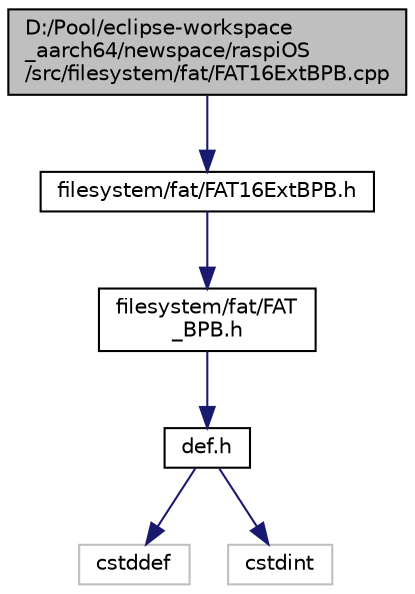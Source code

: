 digraph "D:/Pool/eclipse-workspace_aarch64/newspace/raspiOS/src/filesystem/fat/FAT16ExtBPB.cpp"
{
  edge [fontname="Helvetica",fontsize="10",labelfontname="Helvetica",labelfontsize="10"];
  node [fontname="Helvetica",fontsize="10",shape=record];
  Node3315 [label="D:/Pool/eclipse-workspace\l_aarch64/newspace/raspiOS\l/src/filesystem/fat/FAT16ExtBPB.cpp",height=0.2,width=0.4,color="black", fillcolor="grey75", style="filled", fontcolor="black"];
  Node3315 -> Node3316 [color="midnightblue",fontsize="10",style="solid",fontname="Helvetica"];
  Node3316 [label="filesystem/fat/FAT16ExtBPB.h",height=0.2,width=0.4,color="black", fillcolor="white", style="filled",URL="$d3/d19/_f_a_t16_ext_b_p_b_8h.html"];
  Node3316 -> Node3317 [color="midnightblue",fontsize="10",style="solid",fontname="Helvetica"];
  Node3317 [label="filesystem/fat/FAT\l_BPB.h",height=0.2,width=0.4,color="black", fillcolor="white", style="filled",URL="$d9/dab/_f_a_t___b_p_b_8h.html"];
  Node3317 -> Node3318 [color="midnightblue",fontsize="10",style="solid",fontname="Helvetica"];
  Node3318 [label="def.h",height=0.2,width=0.4,color="black", fillcolor="white", style="filled",URL="$d4/da4/def_8h.html"];
  Node3318 -> Node3319 [color="midnightblue",fontsize="10",style="solid",fontname="Helvetica"];
  Node3319 [label="cstddef",height=0.2,width=0.4,color="grey75", fillcolor="white", style="filled"];
  Node3318 -> Node3320 [color="midnightblue",fontsize="10",style="solid",fontname="Helvetica"];
  Node3320 [label="cstdint",height=0.2,width=0.4,color="grey75", fillcolor="white", style="filled"];
}
